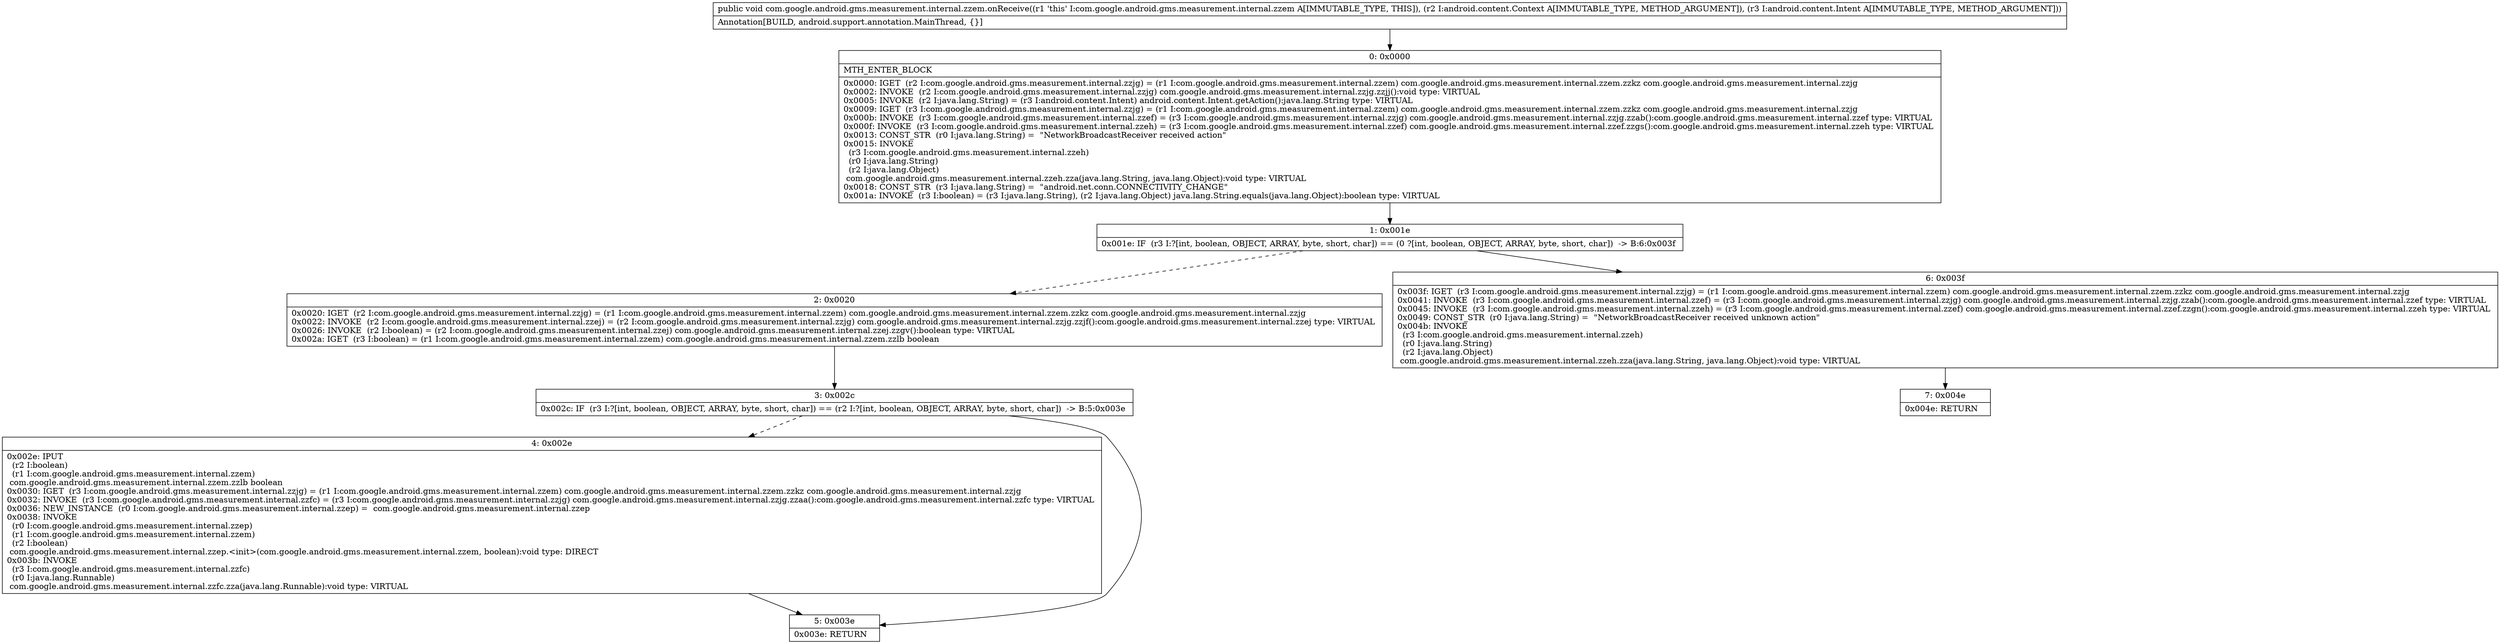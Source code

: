 digraph "CFG forcom.google.android.gms.measurement.internal.zzem.onReceive(Landroid\/content\/Context;Landroid\/content\/Intent;)V" {
Node_0 [shape=record,label="{0\:\ 0x0000|MTH_ENTER_BLOCK\l|0x0000: IGET  (r2 I:com.google.android.gms.measurement.internal.zzjg) = (r1 I:com.google.android.gms.measurement.internal.zzem) com.google.android.gms.measurement.internal.zzem.zzkz com.google.android.gms.measurement.internal.zzjg \l0x0002: INVOKE  (r2 I:com.google.android.gms.measurement.internal.zzjg) com.google.android.gms.measurement.internal.zzjg.zzjj():void type: VIRTUAL \l0x0005: INVOKE  (r2 I:java.lang.String) = (r3 I:android.content.Intent) android.content.Intent.getAction():java.lang.String type: VIRTUAL \l0x0009: IGET  (r3 I:com.google.android.gms.measurement.internal.zzjg) = (r1 I:com.google.android.gms.measurement.internal.zzem) com.google.android.gms.measurement.internal.zzem.zzkz com.google.android.gms.measurement.internal.zzjg \l0x000b: INVOKE  (r3 I:com.google.android.gms.measurement.internal.zzef) = (r3 I:com.google.android.gms.measurement.internal.zzjg) com.google.android.gms.measurement.internal.zzjg.zzab():com.google.android.gms.measurement.internal.zzef type: VIRTUAL \l0x000f: INVOKE  (r3 I:com.google.android.gms.measurement.internal.zzeh) = (r3 I:com.google.android.gms.measurement.internal.zzef) com.google.android.gms.measurement.internal.zzef.zzgs():com.google.android.gms.measurement.internal.zzeh type: VIRTUAL \l0x0013: CONST_STR  (r0 I:java.lang.String) =  \"NetworkBroadcastReceiver received action\" \l0x0015: INVOKE  \l  (r3 I:com.google.android.gms.measurement.internal.zzeh)\l  (r0 I:java.lang.String)\l  (r2 I:java.lang.Object)\l com.google.android.gms.measurement.internal.zzeh.zza(java.lang.String, java.lang.Object):void type: VIRTUAL \l0x0018: CONST_STR  (r3 I:java.lang.String) =  \"android.net.conn.CONNECTIVITY_CHANGE\" \l0x001a: INVOKE  (r3 I:boolean) = (r3 I:java.lang.String), (r2 I:java.lang.Object) java.lang.String.equals(java.lang.Object):boolean type: VIRTUAL \l}"];
Node_1 [shape=record,label="{1\:\ 0x001e|0x001e: IF  (r3 I:?[int, boolean, OBJECT, ARRAY, byte, short, char]) == (0 ?[int, boolean, OBJECT, ARRAY, byte, short, char])  \-\> B:6:0x003f \l}"];
Node_2 [shape=record,label="{2\:\ 0x0020|0x0020: IGET  (r2 I:com.google.android.gms.measurement.internal.zzjg) = (r1 I:com.google.android.gms.measurement.internal.zzem) com.google.android.gms.measurement.internal.zzem.zzkz com.google.android.gms.measurement.internal.zzjg \l0x0022: INVOKE  (r2 I:com.google.android.gms.measurement.internal.zzej) = (r2 I:com.google.android.gms.measurement.internal.zzjg) com.google.android.gms.measurement.internal.zzjg.zzjf():com.google.android.gms.measurement.internal.zzej type: VIRTUAL \l0x0026: INVOKE  (r2 I:boolean) = (r2 I:com.google.android.gms.measurement.internal.zzej) com.google.android.gms.measurement.internal.zzej.zzgv():boolean type: VIRTUAL \l0x002a: IGET  (r3 I:boolean) = (r1 I:com.google.android.gms.measurement.internal.zzem) com.google.android.gms.measurement.internal.zzem.zzlb boolean \l}"];
Node_3 [shape=record,label="{3\:\ 0x002c|0x002c: IF  (r3 I:?[int, boolean, OBJECT, ARRAY, byte, short, char]) == (r2 I:?[int, boolean, OBJECT, ARRAY, byte, short, char])  \-\> B:5:0x003e \l}"];
Node_4 [shape=record,label="{4\:\ 0x002e|0x002e: IPUT  \l  (r2 I:boolean)\l  (r1 I:com.google.android.gms.measurement.internal.zzem)\l com.google.android.gms.measurement.internal.zzem.zzlb boolean \l0x0030: IGET  (r3 I:com.google.android.gms.measurement.internal.zzjg) = (r1 I:com.google.android.gms.measurement.internal.zzem) com.google.android.gms.measurement.internal.zzem.zzkz com.google.android.gms.measurement.internal.zzjg \l0x0032: INVOKE  (r3 I:com.google.android.gms.measurement.internal.zzfc) = (r3 I:com.google.android.gms.measurement.internal.zzjg) com.google.android.gms.measurement.internal.zzjg.zzaa():com.google.android.gms.measurement.internal.zzfc type: VIRTUAL \l0x0036: NEW_INSTANCE  (r0 I:com.google.android.gms.measurement.internal.zzep) =  com.google.android.gms.measurement.internal.zzep \l0x0038: INVOKE  \l  (r0 I:com.google.android.gms.measurement.internal.zzep)\l  (r1 I:com.google.android.gms.measurement.internal.zzem)\l  (r2 I:boolean)\l com.google.android.gms.measurement.internal.zzep.\<init\>(com.google.android.gms.measurement.internal.zzem, boolean):void type: DIRECT \l0x003b: INVOKE  \l  (r3 I:com.google.android.gms.measurement.internal.zzfc)\l  (r0 I:java.lang.Runnable)\l com.google.android.gms.measurement.internal.zzfc.zza(java.lang.Runnable):void type: VIRTUAL \l}"];
Node_5 [shape=record,label="{5\:\ 0x003e|0x003e: RETURN   \l}"];
Node_6 [shape=record,label="{6\:\ 0x003f|0x003f: IGET  (r3 I:com.google.android.gms.measurement.internal.zzjg) = (r1 I:com.google.android.gms.measurement.internal.zzem) com.google.android.gms.measurement.internal.zzem.zzkz com.google.android.gms.measurement.internal.zzjg \l0x0041: INVOKE  (r3 I:com.google.android.gms.measurement.internal.zzef) = (r3 I:com.google.android.gms.measurement.internal.zzjg) com.google.android.gms.measurement.internal.zzjg.zzab():com.google.android.gms.measurement.internal.zzef type: VIRTUAL \l0x0045: INVOKE  (r3 I:com.google.android.gms.measurement.internal.zzeh) = (r3 I:com.google.android.gms.measurement.internal.zzef) com.google.android.gms.measurement.internal.zzef.zzgn():com.google.android.gms.measurement.internal.zzeh type: VIRTUAL \l0x0049: CONST_STR  (r0 I:java.lang.String) =  \"NetworkBroadcastReceiver received unknown action\" \l0x004b: INVOKE  \l  (r3 I:com.google.android.gms.measurement.internal.zzeh)\l  (r0 I:java.lang.String)\l  (r2 I:java.lang.Object)\l com.google.android.gms.measurement.internal.zzeh.zza(java.lang.String, java.lang.Object):void type: VIRTUAL \l}"];
Node_7 [shape=record,label="{7\:\ 0x004e|0x004e: RETURN   \l}"];
MethodNode[shape=record,label="{public void com.google.android.gms.measurement.internal.zzem.onReceive((r1 'this' I:com.google.android.gms.measurement.internal.zzem A[IMMUTABLE_TYPE, THIS]), (r2 I:android.content.Context A[IMMUTABLE_TYPE, METHOD_ARGUMENT]), (r3 I:android.content.Intent A[IMMUTABLE_TYPE, METHOD_ARGUMENT]))  | Annotation[BUILD, android.support.annotation.MainThread, \{\}]\l}"];
MethodNode -> Node_0;
Node_0 -> Node_1;
Node_1 -> Node_2[style=dashed];
Node_1 -> Node_6;
Node_2 -> Node_3;
Node_3 -> Node_4[style=dashed];
Node_3 -> Node_5;
Node_4 -> Node_5;
Node_6 -> Node_7;
}

